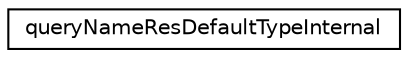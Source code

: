 digraph "类继承关系图"
{
 // LATEX_PDF_SIZE
  edge [fontname="Helvetica",fontsize="10",labelfontname="Helvetica",labelfontsize="10"];
  node [fontname="Helvetica",fontsize="10",shape=record];
  rankdir="LR";
  Node0 [label="queryNameResDefaultTypeInternal",height=0.2,width=0.4,color="black", fillcolor="white", style="filled",URL="$structqueryNameResDefaultTypeInternal.html",tooltip=" "];
}
